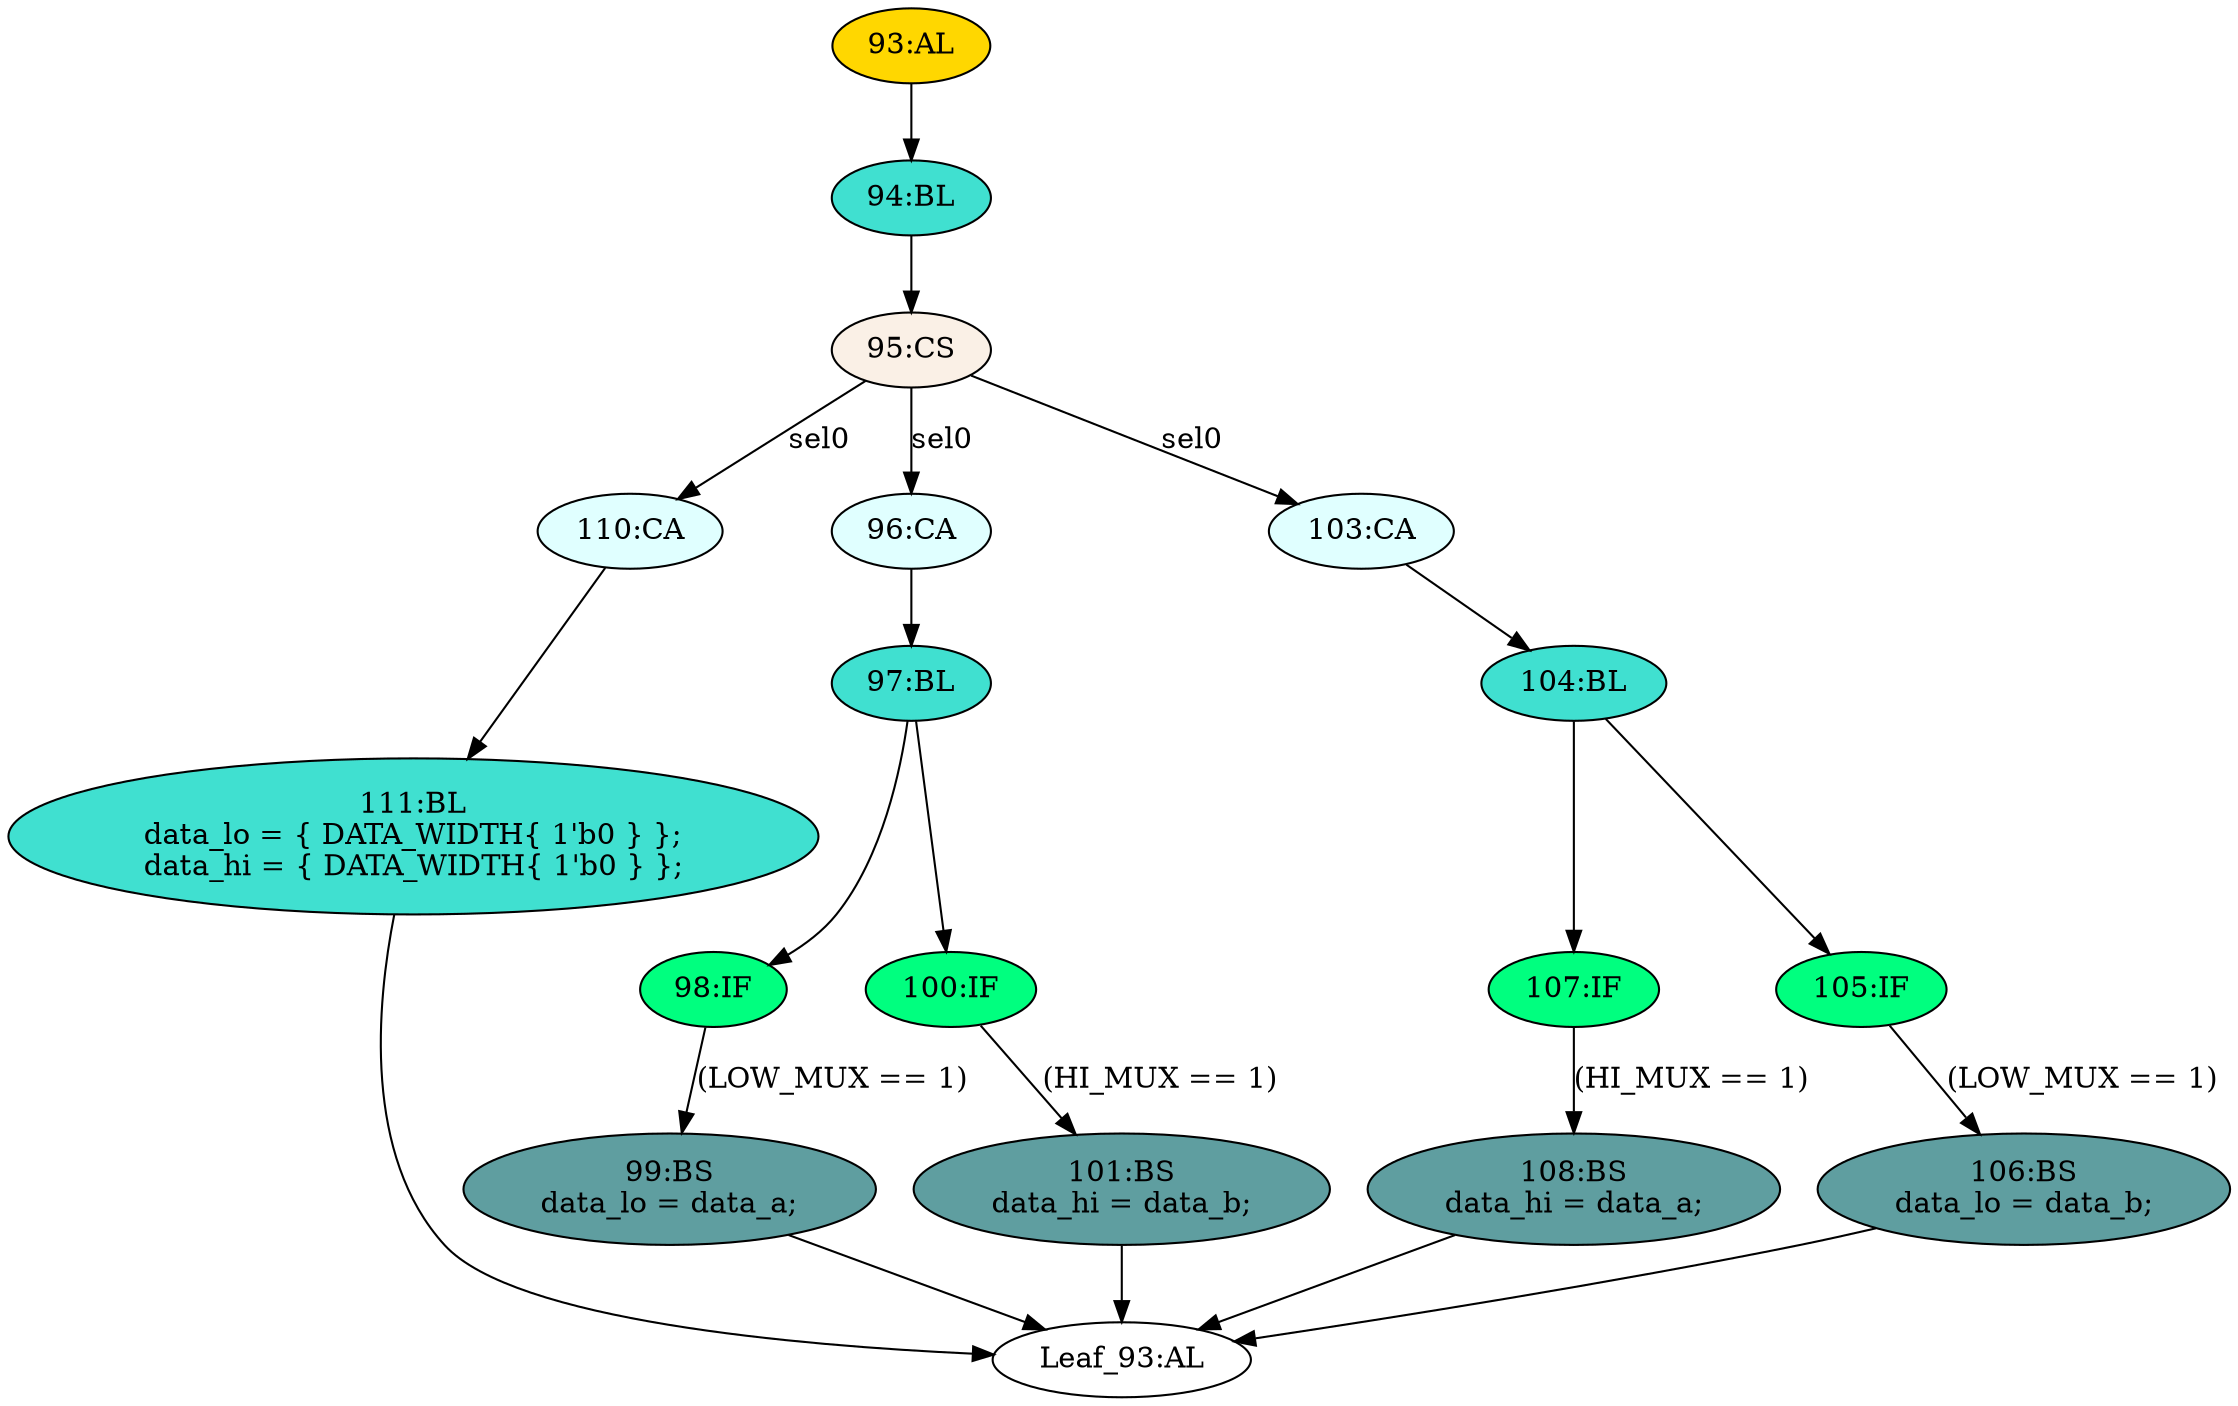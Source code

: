 strict digraph "" {
	node [label="\N"];
	"98:IF"	 [ast="<pyverilog.vparser.ast.IfStatement object at 0x7f8ec65dc350>",
		fillcolor=springgreen,
		label="98:IF",
		statements="[]",
		style=filled,
		typ=IfStatement];
	"99:BS"	 [ast="<pyverilog.vparser.ast.BlockingSubstitution object at 0x7f8ee7b69910>",
		fillcolor=cadetblue,
		label="99:BS
data_lo = data_a;",
		statements="[<pyverilog.vparser.ast.BlockingSubstitution object at 0x7f8ee7b69910>]",
		style=filled,
		typ=BlockingSubstitution];
	"98:IF" -> "99:BS"	 [cond="['LOW_MUX']",
		label="(LOW_MUX == 1)",
		lineno=98];
	"Leaf_93:AL"	 [def_var="['data_hi', 'data_lo']",
		label="Leaf_93:AL"];
	"99:BS" -> "Leaf_93:AL"	 [cond="[]",
		lineno=None];
	"104:BL"	 [ast="<pyverilog.vparser.ast.Block object at 0x7f8ec6559890>",
		fillcolor=turquoise,
		label="104:BL",
		statements="[]",
		style=filled,
		typ=Block];
	"107:IF"	 [ast="<pyverilog.vparser.ast.IfStatement object at 0x7f8ee7b2b310>",
		fillcolor=springgreen,
		label="107:IF",
		statements="[]",
		style=filled,
		typ=IfStatement];
	"104:BL" -> "107:IF"	 [cond="[]",
		lineno=None];
	"105:IF"	 [ast="<pyverilog.vparser.ast.IfStatement object at 0x7f8ec6559f10>",
		fillcolor=springgreen,
		label="105:IF",
		statements="[]",
		style=filled,
		typ=IfStatement];
	"104:BL" -> "105:IF"	 [cond="[]",
		lineno=None];
	"110:CA"	 [ast="<pyverilog.vparser.ast.Case object at 0x7f8ee7b2b590>",
		fillcolor=lightcyan,
		label="110:CA",
		statements="[]",
		style=filled,
		typ=Case];
	"111:BL"	 [ast="<pyverilog.vparser.ast.Block object at 0x7f8ee7b2b5d0>",
		fillcolor=turquoise,
		label="111:BL
data_lo = { DATA_WIDTH{ 1'b0 } };
data_hi = { DATA_WIDTH{ 1'b0 } };",
		statements="[<pyverilog.vparser.ast.BlockingSubstitution object at 0x7f8ee7b2b610>, <pyverilog.vparser.ast.BlockingSubstitution object at 0x7f8ee7b2b810>]",
		style=filled,
		typ=Block];
	"110:CA" -> "111:BL"	 [cond="[]",
		lineno=None];
	"96:CA"	 [ast="<pyverilog.vparser.ast.Case object at 0x7f8ee7b2ba10>",
		fillcolor=lightcyan,
		label="96:CA",
		statements="[]",
		style=filled,
		typ=Case];
	"97:BL"	 [ast="<pyverilog.vparser.ast.Block object at 0x7f8ee7b2ba90>",
		fillcolor=turquoise,
		label="97:BL",
		statements="[]",
		style=filled,
		typ=Block];
	"96:CA" -> "97:BL"	 [cond="[]",
		lineno=None];
	"94:BL"	 [ast="<pyverilog.vparser.ast.Block object at 0x7f8ee7b2bdd0>",
		fillcolor=turquoise,
		label="94:BL",
		statements="[]",
		style=filled,
		typ=Block];
	"95:CS"	 [ast="<pyverilog.vparser.ast.CaseStatement object at 0x7f8ee7b2be10>",
		fillcolor=linen,
		label="95:CS",
		statements="[]",
		style=filled,
		typ=CaseStatement];
	"94:BL" -> "95:CS"	 [cond="[]",
		lineno=None];
	"93:AL"	 [ast="<pyverilog.vparser.ast.Always object at 0x7f8ee7b2bd10>",
		clk_sens=False,
		fillcolor=gold,
		label="93:AL",
		sens="['data_b', 'data_a']",
		statements="[]",
		style=filled,
		typ=Always,
		use_var="['data_b', 'data_a', 'sel0', 'LOW_MUX', 'HI_MUX']"];
	"93:AL" -> "94:BL"	 [cond="[]",
		lineno=None];
	"100:IF"	 [ast="<pyverilog.vparser.ast.IfStatement object at 0x7f8ee7b2bad0>",
		fillcolor=springgreen,
		label="100:IF",
		statements="[]",
		style=filled,
		typ=IfStatement];
	"101:BS"	 [ast="<pyverilog.vparser.ast.BlockingSubstitution object at 0x7f8ee7b2bb10>",
		fillcolor=cadetblue,
		label="101:BS
data_hi = data_b;",
		statements="[<pyverilog.vparser.ast.BlockingSubstitution object at 0x7f8ee7b2bb10>]",
		style=filled,
		typ=BlockingSubstitution];
	"100:IF" -> "101:BS"	 [cond="['HI_MUX']",
		label="(HI_MUX == 1)",
		lineno=100];
	"106:BS"	 [ast="<pyverilog.vparser.ast.BlockingSubstitution object at 0x7f8ec65598d0>",
		fillcolor=cadetblue,
		label="106:BS
data_lo = data_b;",
		statements="[<pyverilog.vparser.ast.BlockingSubstitution object at 0x7f8ec65598d0>]",
		style=filled,
		typ=BlockingSubstitution];
	"106:BS" -> "Leaf_93:AL"	 [cond="[]",
		lineno=None];
	"97:BL" -> "98:IF"	 [cond="[]",
		lineno=None];
	"97:BL" -> "100:IF"	 [cond="[]",
		lineno=None];
	"101:BS" -> "Leaf_93:AL"	 [cond="[]",
		lineno=None];
	"111:BL" -> "Leaf_93:AL"	 [cond="[]",
		lineno=None];
	"108:BS"	 [ast="<pyverilog.vparser.ast.BlockingSubstitution object at 0x7f8ee7b2b390>",
		fillcolor=cadetblue,
		label="108:BS
data_hi = data_a;",
		statements="[<pyverilog.vparser.ast.BlockingSubstitution object at 0x7f8ee7b2b390>]",
		style=filled,
		typ=BlockingSubstitution];
	"107:IF" -> "108:BS"	 [cond="['HI_MUX']",
		label="(HI_MUX == 1)",
		lineno=107];
	"105:IF" -> "106:BS"	 [cond="['LOW_MUX']",
		label="(LOW_MUX == 1)",
		lineno=105];
	"103:CA"	 [ast="<pyverilog.vparser.ast.Case object at 0x7f8ee7b2bed0>",
		fillcolor=lightcyan,
		label="103:CA",
		statements="[]",
		style=filled,
		typ=Case];
	"103:CA" -> "104:BL"	 [cond="[]",
		lineno=None];
	"108:BS" -> "Leaf_93:AL"	 [cond="[]",
		lineno=None];
	"95:CS" -> "110:CA"	 [cond="['sel0']",
		label=sel0,
		lineno=95];
	"95:CS" -> "96:CA"	 [cond="['sel0']",
		label=sel0,
		lineno=95];
	"95:CS" -> "103:CA"	 [cond="['sel0']",
		label=sel0,
		lineno=95];
}
